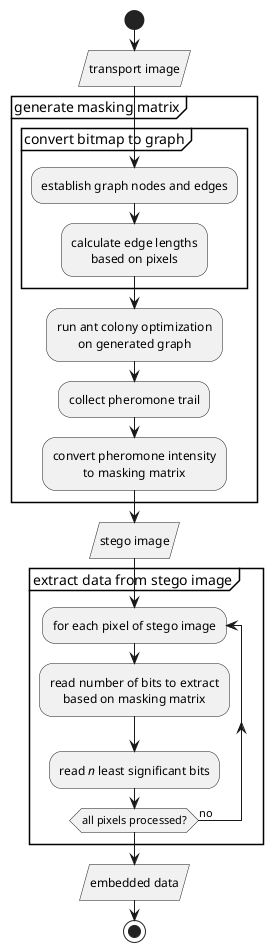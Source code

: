 @startuml extract
skinparam defaultTextAlignment center
start

:transport image/

partition "generate masking matrix" {
    partition "convert bitmap to graph" {
        :establish graph nodes and edges;
        :calculate edge lengths
        based on pixels;
    }

    :run ant colony optimization
    on generated graph;

    :collect pheromone trail;

    :convert pheromone intensity
    to masking matrix;
}

:stego image/

partition "extract data from stego image" {
  repeat :for each pixel of stego image;
  :read number of bits to extract
  based on masking matrix;
  :read //n// least significant bits;
  repeat while (all pixels processed?) is (no)
}

:embedded data/
stop
@enduml
